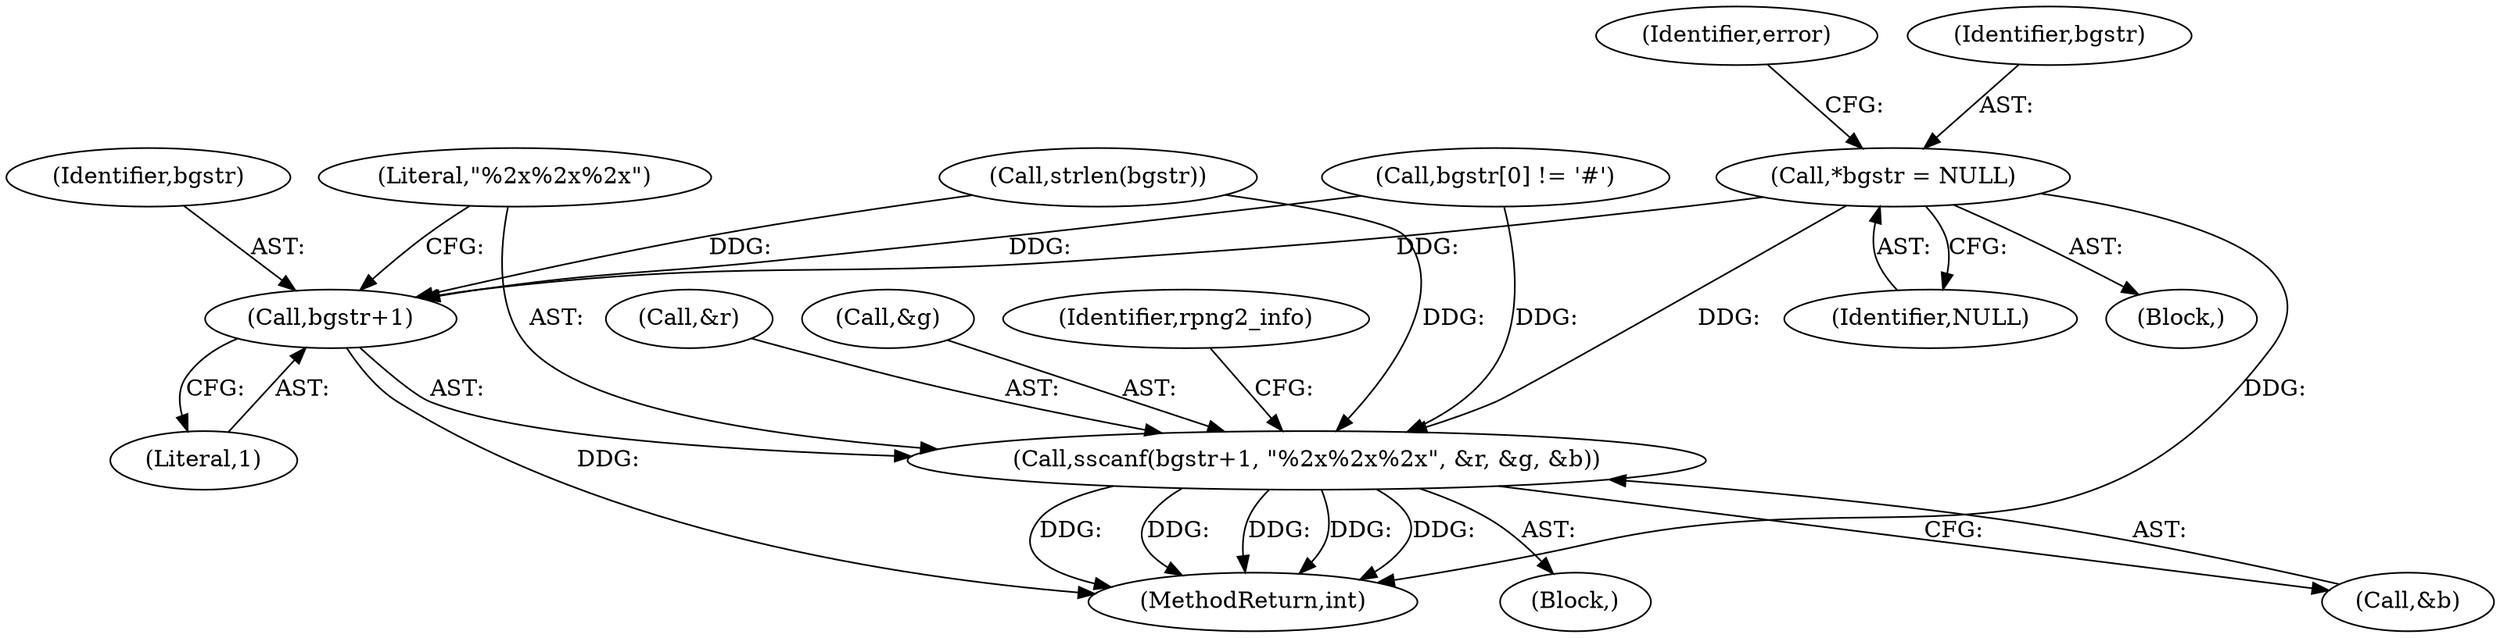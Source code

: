 digraph "0_Android_9d4853418ab2f754c2b63e091c29c5529b8b86ca_8@pointer" {
"1000151" [label="(Call,*bgstr = NULL)"];
"1000663" [label="(Call,sscanf(bgstr+1, \"%2x%2x%2x\", &r, &g, &b))"];
"1000664" [label="(Call,bgstr+1)"];
"1000151" [label="(Call,*bgstr = NULL)"];
"1000670" [label="(Call,&g)"];
"1000664" [label="(Call,bgstr+1)"];
"1000665" [label="(Identifier,bgstr)"];
"1000676" [label="(Identifier,rpng2_info)"];
"1000320" [label="(Call,bgstr[0] != '#')"];
"1000159" [label="(Identifier,error)"];
"1000666" [label="(Literal,1)"];
"1000659" [label="(Block,)"];
"1000663" [label="(Call,sscanf(bgstr+1, \"%2x%2x%2x\", &r, &g, &b))"];
"1000153" [label="(Identifier,NULL)"];
"1000152" [label="(Identifier,bgstr)"];
"1000317" [label="(Call,strlen(bgstr))"];
"1000147" [label="(Block,)"];
"1000667" [label="(Literal,\"%2x%2x%2x\")"];
"1001099" [label="(MethodReturn,int)"];
"1000668" [label="(Call,&r)"];
"1000672" [label="(Call,&b)"];
"1000151" -> "1000147"  [label="AST: "];
"1000151" -> "1000153"  [label="CFG: "];
"1000152" -> "1000151"  [label="AST: "];
"1000153" -> "1000151"  [label="AST: "];
"1000159" -> "1000151"  [label="CFG: "];
"1000151" -> "1001099"  [label="DDG: "];
"1000151" -> "1000663"  [label="DDG: "];
"1000151" -> "1000664"  [label="DDG: "];
"1000663" -> "1000659"  [label="AST: "];
"1000663" -> "1000672"  [label="CFG: "];
"1000664" -> "1000663"  [label="AST: "];
"1000667" -> "1000663"  [label="AST: "];
"1000668" -> "1000663"  [label="AST: "];
"1000670" -> "1000663"  [label="AST: "];
"1000672" -> "1000663"  [label="AST: "];
"1000676" -> "1000663"  [label="CFG: "];
"1000663" -> "1001099"  [label="DDG: "];
"1000663" -> "1001099"  [label="DDG: "];
"1000663" -> "1001099"  [label="DDG: "];
"1000663" -> "1001099"  [label="DDG: "];
"1000663" -> "1001099"  [label="DDG: "];
"1000317" -> "1000663"  [label="DDG: "];
"1000320" -> "1000663"  [label="DDG: "];
"1000664" -> "1000666"  [label="CFG: "];
"1000665" -> "1000664"  [label="AST: "];
"1000666" -> "1000664"  [label="AST: "];
"1000667" -> "1000664"  [label="CFG: "];
"1000664" -> "1001099"  [label="DDG: "];
"1000317" -> "1000664"  [label="DDG: "];
"1000320" -> "1000664"  [label="DDG: "];
}
